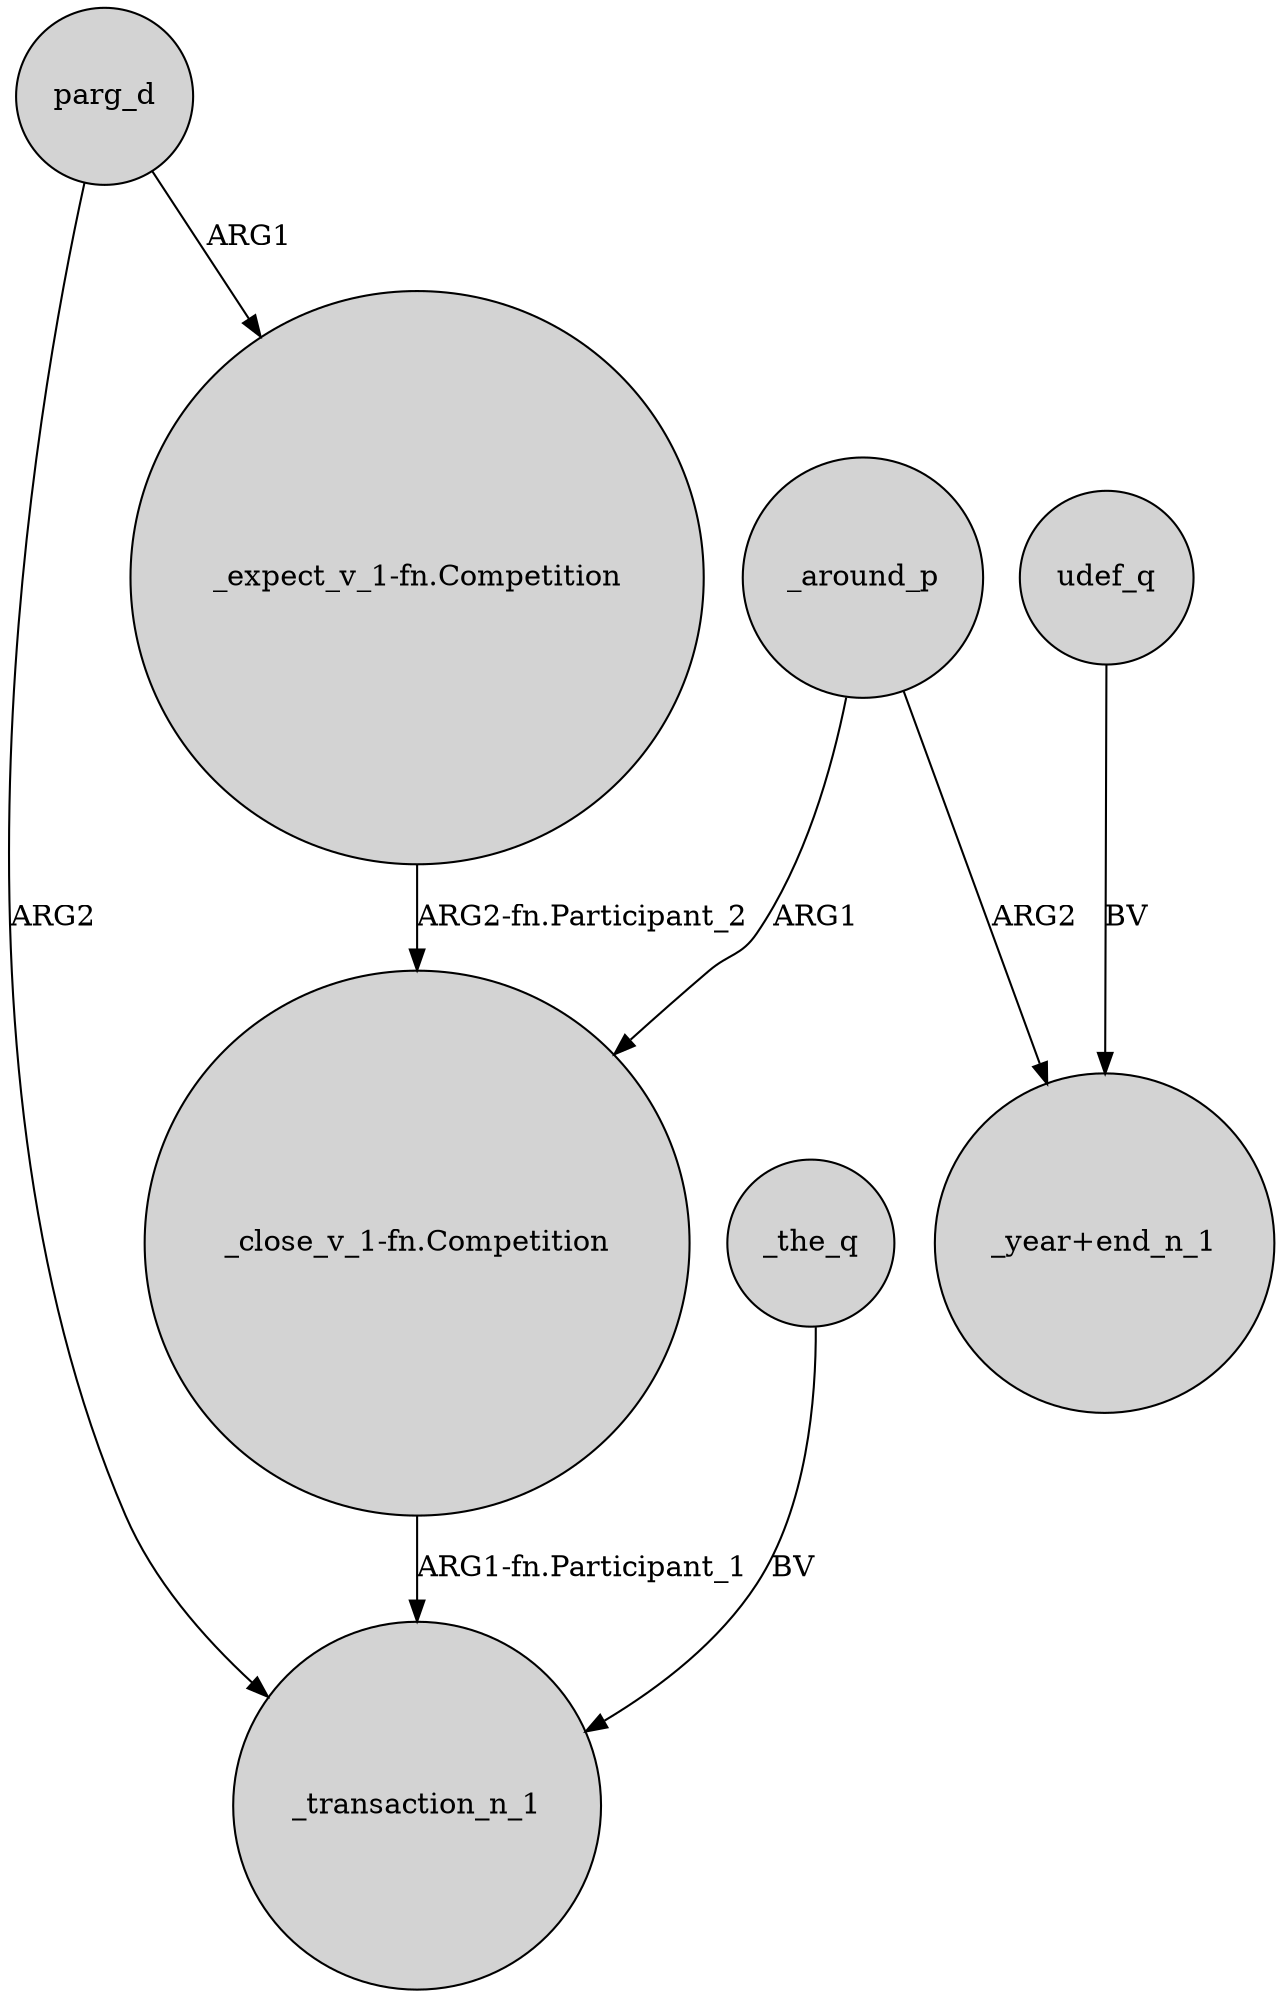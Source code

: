 digraph {
	node [shape=circle style=filled]
	"_expect_v_1-fn.Competition" -> "_close_v_1-fn.Competition" [label="ARG2-fn.Participant_2"]
	parg_d -> _transaction_n_1 [label=ARG2]
	_around_p -> "_close_v_1-fn.Competition" [label=ARG1]
	"_close_v_1-fn.Competition" -> _transaction_n_1 [label="ARG1-fn.Participant_1"]
	_the_q -> _transaction_n_1 [label=BV]
	udef_q -> "_year+end_n_1" [label=BV]
	parg_d -> "_expect_v_1-fn.Competition" [label=ARG1]
	_around_p -> "_year+end_n_1" [label=ARG2]
}
